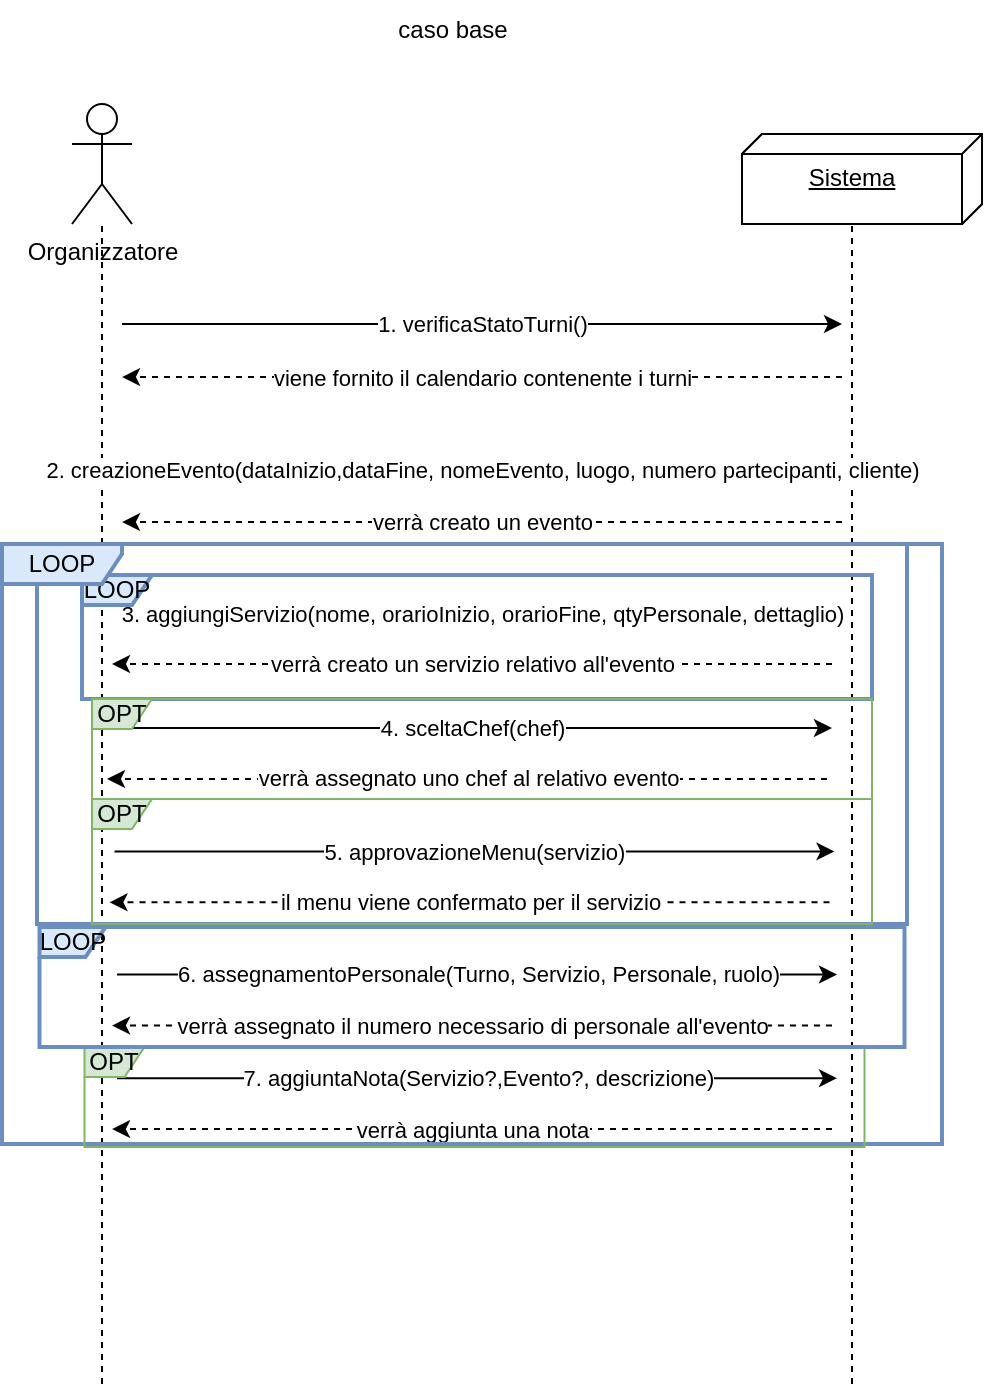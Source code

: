 <mxfile version="21.2.8" type="device">
  <diagram name="Pagina-1" id="fmt509-KuOnSyAru8oYV">
    <mxGraphModel dx="-1205" dy="606" grid="1" gridSize="10" guides="1" tooltips="1" connect="1" arrows="1" fold="1" page="1" pageScale="1" pageWidth="827" pageHeight="1169" math="0" shadow="0">
      <root>
        <mxCell id="0" />
        <mxCell id="1" parent="0" />
        <mxCell id="qTv7zq2dGe5wT9OY6Vgh-1" value="Organizzatore" style="shape=umlActor;verticalLabelPosition=bottom;verticalAlign=top;html=1;outlineConnect=0;" vertex="1" parent="1">
          <mxGeometry x="2755" y="520" width="30" height="60" as="geometry" />
        </mxCell>
        <mxCell id="qTv7zq2dGe5wT9OY6Vgh-2" value="Sistema" style="verticalAlign=top;align=center;spacingTop=8;spacingLeft=2;spacingRight=12;shape=cube;size=10;direction=south;fontStyle=4;html=1;whiteSpace=wrap;" vertex="1" parent="1">
          <mxGeometry x="3090" y="535" width="120" height="45" as="geometry" />
        </mxCell>
        <mxCell id="qTv7zq2dGe5wT9OY6Vgh-3" value="" style="endArrow=none;dashed=1;html=1;rounded=0;entryX=0;entryY=0;entryDx=45;entryDy=65;entryPerimeter=0;" edge="1" parent="1" target="qTv7zq2dGe5wT9OY6Vgh-2">
          <mxGeometry width="50" height="50" relative="1" as="geometry">
            <mxPoint x="3145" y="1160" as="sourcePoint" />
            <mxPoint x="2835" y="325" as="targetPoint" />
          </mxGeometry>
        </mxCell>
        <mxCell id="qTv7zq2dGe5wT9OY6Vgh-4" value="Sistema" style="verticalAlign=top;align=center;spacingTop=8;spacingLeft=2;spacingRight=12;shape=cube;size=10;direction=south;fontStyle=4;html=1;whiteSpace=wrap;" vertex="1" parent="1">
          <mxGeometry x="3090" y="535" width="120" height="45" as="geometry" />
        </mxCell>
        <mxCell id="qTv7zq2dGe5wT9OY6Vgh-5" value="" style="endArrow=none;dashed=1;html=1;rounded=0;" edge="1" parent="1">
          <mxGeometry width="50" height="50" relative="1" as="geometry">
            <mxPoint x="2770" y="1160" as="sourcePoint" />
            <mxPoint x="2770" y="580" as="targetPoint" />
          </mxGeometry>
        </mxCell>
        <mxCell id="qTv7zq2dGe5wT9OY6Vgh-6" value="1. verificaStatoTurni()" style="endArrow=classic;html=1;rounded=0;" edge="1" parent="1">
          <mxGeometry width="50" height="50" relative="1" as="geometry">
            <mxPoint x="2780" y="630" as="sourcePoint" />
            <mxPoint x="3140" y="630" as="targetPoint" />
          </mxGeometry>
        </mxCell>
        <mxCell id="qTv7zq2dGe5wT9OY6Vgh-7" value="viene fornito il calendario contenente i turni" style="endArrow=classic;html=1;rounded=0;dashed=1;" edge="1" parent="1">
          <mxGeometry width="50" height="50" relative="1" as="geometry">
            <mxPoint x="3140" y="656.52" as="sourcePoint" />
            <mxPoint x="2780" y="656.52" as="targetPoint" />
          </mxGeometry>
        </mxCell>
        <mxCell id="qTv7zq2dGe5wT9OY6Vgh-8" value="2. creazioneEvento(dataInizio,dataFine, nomeEvento, luogo,&amp;nbsp;numero partecipanti, cliente)" style="endArrow=classic;html=1;rounded=0;" edge="1" parent="1">
          <mxGeometry width="50" height="50" relative="1" as="geometry">
            <mxPoint x="2780" y="702.53" as="sourcePoint" />
            <mxPoint x="3140" y="702.53" as="targetPoint" />
            <mxPoint as="offset" />
          </mxGeometry>
        </mxCell>
        <mxCell id="qTv7zq2dGe5wT9OY6Vgh-9" value="verrà creato un evento" style="endArrow=classic;html=1;rounded=0;dashed=1;" edge="1" parent="1">
          <mxGeometry width="50" height="50" relative="1" as="geometry">
            <mxPoint x="3140" y="729.05" as="sourcePoint" />
            <mxPoint x="2780" y="729.05" as="targetPoint" />
          </mxGeometry>
        </mxCell>
        <mxCell id="qTv7zq2dGe5wT9OY6Vgh-10" value="3. aggiungiServizio(nome, orarioInizio, orarioFine, qtyPersonale, dettaglio)" style="endArrow=classic;html=1;rounded=0;" edge="1" parent="1">
          <mxGeometry width="50" height="50" relative="1" as="geometry">
            <mxPoint x="2780" y="775" as="sourcePoint" />
            <mxPoint x="3140" y="775" as="targetPoint" />
          </mxGeometry>
        </mxCell>
        <mxCell id="qTv7zq2dGe5wT9OY6Vgh-11" value="verrà creato un servizio relativo all&#39;evento" style="endArrow=classic;html=1;rounded=0;dashed=1;" edge="1" parent="1">
          <mxGeometry width="50" height="50" relative="1" as="geometry">
            <mxPoint x="3135" y="800" as="sourcePoint" />
            <mxPoint x="2775" y="800" as="targetPoint" />
            <mxPoint as="offset" />
          </mxGeometry>
        </mxCell>
        <mxCell id="qTv7zq2dGe5wT9OY6Vgh-12" value="LOOP" style="shape=umlFrame;whiteSpace=wrap;html=1;pointerEvents=0;fillColor=#dae8fc;strokeColor=#6c8ebf;width=35;height=15;strokeWidth=2;" vertex="1" parent="1">
          <mxGeometry x="2760" y="755.5" width="395" height="62" as="geometry" />
        </mxCell>
        <mxCell id="qTv7zq2dGe5wT9OY6Vgh-13" value="4. sceltaChef(chef)" style="endArrow=classic;html=1;rounded=0;" edge="1" parent="1">
          <mxGeometry width="50" height="50" relative="1" as="geometry">
            <mxPoint x="2775" y="832" as="sourcePoint" />
            <mxPoint x="3135" y="832" as="targetPoint" />
          </mxGeometry>
        </mxCell>
        <mxCell id="qTv7zq2dGe5wT9OY6Vgh-14" value="verrà assegnato uno chef al relativo evento" style="endArrow=classic;html=1;rounded=0;dashed=1;" edge="1" parent="1">
          <mxGeometry width="50" height="50" relative="1" as="geometry">
            <mxPoint x="3132.5" y="857.48" as="sourcePoint" />
            <mxPoint x="2772.5" y="857.48" as="targetPoint" />
          </mxGeometry>
        </mxCell>
        <mxCell id="qTv7zq2dGe5wT9OY6Vgh-15" value="LOOP" style="shape=umlFrame;whiteSpace=wrap;html=1;pointerEvents=0;fillColor=#dae8fc;strokeColor=#6c8ebf;width=43;height=15;strokeWidth=2;" vertex="1" parent="1">
          <mxGeometry x="2737.5" y="740" width="435" height="190" as="geometry" />
        </mxCell>
        <mxCell id="qTv7zq2dGe5wT9OY6Vgh-16" value="6. assegnamentoPersonale(Turno, Servizio, Personale, ruolo)" style="endArrow=classic;html=1;rounded=0;" edge="1" parent="1">
          <mxGeometry width="50" height="50" relative="1" as="geometry">
            <mxPoint x="2777.5" y="955.28" as="sourcePoint" />
            <mxPoint x="3137.5" y="955.28" as="targetPoint" />
            <mxPoint as="offset" />
          </mxGeometry>
        </mxCell>
        <mxCell id="qTv7zq2dGe5wT9OY6Vgh-17" value="verrà assegnato il numero necessario di personale all&#39;evento" style="endArrow=classic;html=1;rounded=0;dashed=1;" edge="1" parent="1">
          <mxGeometry width="50" height="50" relative="1" as="geometry">
            <mxPoint x="3135" y="980.76" as="sourcePoint" />
            <mxPoint x="2775" y="980.76" as="targetPoint" />
          </mxGeometry>
        </mxCell>
        <mxCell id="qTv7zq2dGe5wT9OY6Vgh-18" value="7. aggiuntaNota(Servizio?,Evento?, descrizione)" style="endArrow=classic;html=1;rounded=0;" edge="1" parent="1">
          <mxGeometry width="50" height="50" relative="1" as="geometry">
            <mxPoint x="2777.5" y="1007.07" as="sourcePoint" />
            <mxPoint x="3137.5" y="1007.07" as="targetPoint" />
            <mxPoint as="offset" />
          </mxGeometry>
        </mxCell>
        <mxCell id="qTv7zq2dGe5wT9OY6Vgh-19" value="verrà aggiunta una nota" style="endArrow=classic;html=1;rounded=0;dashed=1;" edge="1" parent="1">
          <mxGeometry width="50" height="50" relative="1" as="geometry">
            <mxPoint x="3135" y="1032.55" as="sourcePoint" />
            <mxPoint x="2775" y="1032.55" as="targetPoint" />
          </mxGeometry>
        </mxCell>
        <mxCell id="qTv7zq2dGe5wT9OY6Vgh-20" value="LOOP" style="shape=umlFrame;whiteSpace=wrap;html=1;pointerEvents=0;fillColor=#dae8fc;strokeColor=#6c8ebf;width=60;height=20;strokeWidth=2;" vertex="1" parent="1">
          <mxGeometry x="2720" y="740" width="470" height="300" as="geometry" />
        </mxCell>
        <mxCell id="qTv7zq2dGe5wT9OY6Vgh-21" value="OPT" style="shape=umlFrame;whiteSpace=wrap;html=1;pointerEvents=0;fillColor=#d5e8d4;strokeColor=#82b366;width=30;height=15;" vertex="1" parent="1">
          <mxGeometry x="2761.25" y="991.5" width="390" height="50" as="geometry" />
        </mxCell>
        <mxCell id="qTv7zq2dGe5wT9OY6Vgh-22" value="caso base" style="text;html=1;align=center;verticalAlign=middle;resizable=0;points=[];autosize=1;strokeColor=none;fillColor=none;" vertex="1" parent="1">
          <mxGeometry x="2905" y="468" width="80" height="30" as="geometry" />
        </mxCell>
        <mxCell id="qTv7zq2dGe5wT9OY6Vgh-23" value="LOOP" style="shape=umlFrame;whiteSpace=wrap;html=1;pointerEvents=0;fillColor=#dae8fc;strokeColor=#6c8ebf;width=33;height=15;strokeWidth=2;" vertex="1" parent="1">
          <mxGeometry x="2738.75" y="931.5" width="432.5" height="60" as="geometry" />
        </mxCell>
        <mxCell id="qTv7zq2dGe5wT9OY6Vgh-24" value="5. approvazioneMenu(servizio)" style="endArrow=classic;html=1;rounded=0;" edge="1" parent="1">
          <mxGeometry width="50" height="50" relative="1" as="geometry">
            <mxPoint x="2776.25" y="893.69" as="sourcePoint" />
            <mxPoint x="3136.25" y="893.69" as="targetPoint" />
          </mxGeometry>
        </mxCell>
        <mxCell id="qTv7zq2dGe5wT9OY6Vgh-25" value="il menu viene confermato per il servizio" style="endArrow=classic;html=1;rounded=0;dashed=1;" edge="1" parent="1">
          <mxGeometry width="50" height="50" relative="1" as="geometry">
            <mxPoint x="3133.75" y="919.17" as="sourcePoint" />
            <mxPoint x="2773.75" y="919.17" as="targetPoint" />
            <mxPoint as="offset" />
          </mxGeometry>
        </mxCell>
        <mxCell id="qTv7zq2dGe5wT9OY6Vgh-26" value="OPT" style="shape=umlFrame;whiteSpace=wrap;html=1;pointerEvents=0;fillColor=#d5e8d4;strokeColor=#82b366;width=30;height=15;" vertex="1" parent="1">
          <mxGeometry x="2765" y="817.5" width="390" height="50" as="geometry" />
        </mxCell>
        <mxCell id="qTv7zq2dGe5wT9OY6Vgh-27" value="OPT" style="shape=umlFrame;whiteSpace=wrap;html=1;pointerEvents=0;fillColor=#d5e8d4;strokeColor=#82b366;width=30;height=15;" vertex="1" parent="1">
          <mxGeometry x="2765" y="867.5" width="390" height="62.5" as="geometry" />
        </mxCell>
      </root>
    </mxGraphModel>
  </diagram>
</mxfile>
